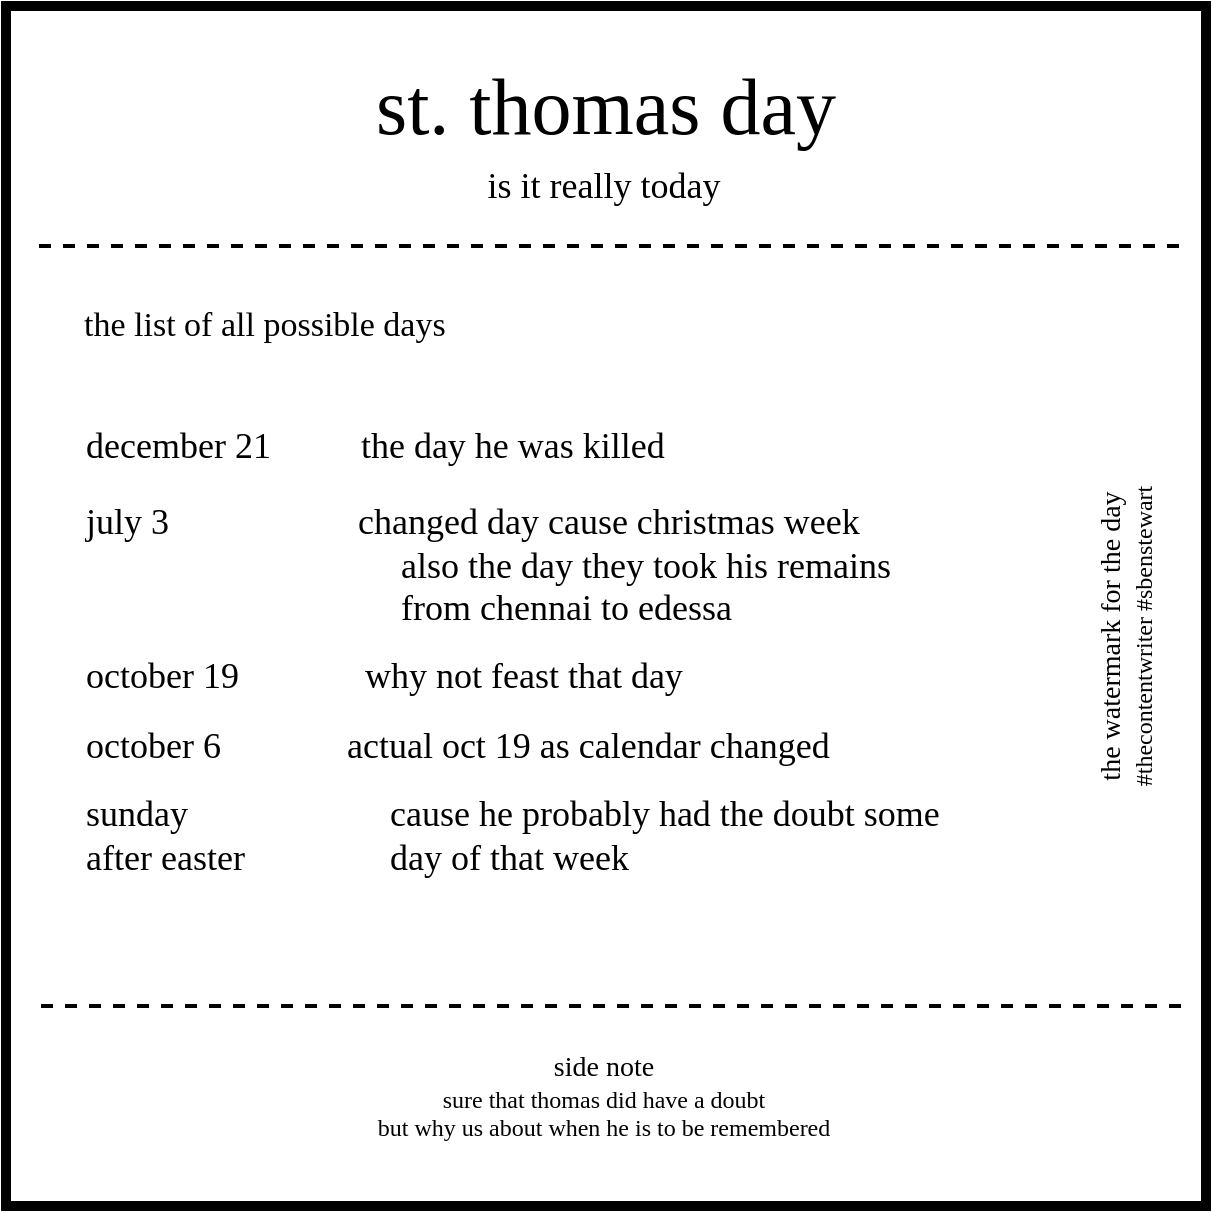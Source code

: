 <mxfile version="12.4.3" type="device" pages="1"><diagram id="dX7Dphyso45SB9-RoEhv" name="Page-1"><mxGraphModel dx="742" dy="523" grid="1" gridSize="10" guides="1" tooltips="1" connect="1" arrows="1" fold="1" page="1" pageScale="1" pageWidth="827" pageHeight="1169" math="0" shadow="0"><root><mxCell id="0"/><mxCell id="1" parent="0"/><mxCell id="nfxZPmU7g6QgWNAvG-ER-2" value="" style="whiteSpace=wrap;html=1;aspect=fixed;strokeWidth=5;" parent="1" vertex="1"><mxGeometry x="210" y="90" width="600" height="600" as="geometry"/></mxCell><mxCell id="8b6ggLF4gSHIukh4vJdm-18" value="&lt;font face=&quot;xkcd&quot;&gt;&lt;span style=&quot;font-size: 40px&quot;&gt;st. thomas day&lt;/span&gt;&lt;br&gt;&lt;/font&gt;" style="text;html=1;strokeColor=none;fillColor=none;align=center;verticalAlign=middle;whiteSpace=wrap;rounded=0;" parent="1" vertex="1"><mxGeometry x="300" y="130" width="420" height="20" as="geometry"/></mxCell><mxCell id="8b6ggLF4gSHIukh4vJdm-24" value="&lt;font face=&quot;xkcd&quot;&gt;&lt;span style=&quot;font-size: 18px&quot;&gt;is it really today&lt;/span&gt;&lt;br&gt;&lt;/font&gt;" style="text;html=1;strokeColor=none;fillColor=none;align=center;verticalAlign=middle;whiteSpace=wrap;rounded=0;" parent="1" vertex="1"><mxGeometry x="269" y="170" width="480" height="20" as="geometry"/></mxCell><mxCell id="8b6ggLF4gSHIukh4vJdm-30" value="" style="endArrow=none;dashed=1;html=1;strokeWidth=2;" parent="1" edge="1"><mxGeometry width="50" height="50" relative="1" as="geometry"><mxPoint x="796.5" y="210" as="sourcePoint"/><mxPoint x="221.5" y="210" as="targetPoint"/></mxGeometry></mxCell><mxCell id="k-dpR7HA_-HZ3Fbqk2lw-16" value="" style="endArrow=none;dashed=1;html=1;strokeWidth=2;" parent="1" edge="1"><mxGeometry width="50" height="50" relative="1" as="geometry"><mxPoint x="797.5" y="590" as="sourcePoint"/><mxPoint x="222.5" y="590" as="targetPoint"/></mxGeometry></mxCell><mxCell id="k-dpR7HA_-HZ3Fbqk2lw-17" value="&lt;font face=&quot;xkcd&quot;&gt;&lt;span style=&quot;font-size: 14px&quot;&gt;side note&lt;/span&gt;&lt;/font&gt;&lt;font face=&quot;xkcd&quot;&gt;&lt;br&gt;sure that thomas did have a doubt&lt;br&gt;but why us about when he is to be remembered&lt;br&gt;&lt;/font&gt;" style="text;html=1;strokeColor=none;fillColor=none;align=center;verticalAlign=middle;whiteSpace=wrap;rounded=0;" parent="1" vertex="1"><mxGeometry x="315" y="600" width="388" height="70" as="geometry"/></mxCell><mxCell id="euaHSMH8fYii958cPEId-22" style="edgeStyle=orthogonalEdgeStyle;rounded=0;orthogonalLoop=1;jettySize=auto;html=1;exitX=0.5;exitY=1;exitDx=0;exitDy=0;strokeWidth=2;" parent="1" edge="1"><mxGeometry relative="1" as="geometry"><mxPoint x="661" y="451" as="sourcePoint"/><mxPoint x="661" y="451" as="targetPoint"/></mxGeometry></mxCell><mxCell id="pKVuHFSoDqtFi99w7tCS-15" value="&lt;font face=&quot;xkcd&quot;&gt;&lt;span style=&quot;font-size: 14px&quot;&gt;the watermark for the day&lt;br&gt;&lt;/span&gt;#thecontentwriter #sbenstewart&lt;br&gt;&lt;/font&gt;" style="text;html=1;strokeColor=none;fillColor=none;align=center;verticalAlign=middle;whiteSpace=wrap;rounded=0;rotation=-90;" parent="1" vertex="1"><mxGeometry x="625" y="395" width="290" height="20" as="geometry"/></mxCell><mxCell id="TsF0F8988mKHhvK-DCjH-2" value="the list of all possible days" style="text;html=1;strokeColor=none;fillColor=none;align=left;verticalAlign=middle;whiteSpace=wrap;rounded=0;fontFamily=xkcd;fontSize=17;" vertex="1" parent="1"><mxGeometry x="247" y="240" width="332" height="20" as="geometry"/></mxCell><mxCell id="TsF0F8988mKHhvK-DCjH-3" value="&lt;div&gt;&lt;span style=&quot;font-size: 18px ; font-family: &amp;#34;xkcd&amp;#34;&quot;&gt;july 3&amp;nbsp; &amp;nbsp; &amp;nbsp; &amp;nbsp; &amp;nbsp; &amp;nbsp; &amp;nbsp; &amp;nbsp; &amp;nbsp; &amp;nbsp; &amp;nbsp;changed day cause christmas week&lt;/span&gt;&lt;/div&gt;&lt;div&gt;&lt;span style=&quot;font-size: 18px ; font-family: &amp;#34;xkcd&amp;#34;&quot;&gt;&amp;nbsp; &amp;nbsp; &amp;nbsp; &amp;nbsp; &amp;nbsp; &amp;nbsp; &amp;nbsp; &amp;nbsp; &amp;nbsp; &amp;nbsp; &amp;nbsp; &amp;nbsp; &amp;nbsp; &amp;nbsp; &amp;nbsp; &amp;nbsp; &amp;nbsp; &amp;nbsp;also the day they took his remains&lt;/span&gt;&lt;/div&gt;&lt;div&gt;&lt;span style=&quot;font-size: 18px ; font-family: &amp;#34;xkcd&amp;#34;&quot;&gt;&amp;nbsp; &amp;nbsp; &amp;nbsp; &amp;nbsp; &amp;nbsp; &amp;nbsp; &amp;nbsp; &amp;nbsp; &amp;nbsp; &amp;nbsp; &amp;nbsp; &amp;nbsp; &amp;nbsp; &amp;nbsp; &amp;nbsp; &amp;nbsp; &amp;nbsp; &amp;nbsp;from chennai to edessa&lt;/span&gt;&lt;/div&gt;" style="text;html=1;strokeColor=none;fillColor=none;align=left;verticalAlign=middle;whiteSpace=wrap;rounded=0;" vertex="1" parent="1"><mxGeometry x="248" y="340" width="480" height="60" as="geometry"/></mxCell><mxCell id="TsF0F8988mKHhvK-DCjH-4" value="&lt;div&gt;&lt;span style=&quot;font-size: 18px ; font-family: &amp;#34;xkcd&amp;#34;&quot;&gt;december 21&amp;nbsp; &amp;nbsp; &amp;nbsp; &amp;nbsp; &amp;nbsp; the day he was killed&lt;/span&gt;&lt;/div&gt;" style="text;html=1;strokeColor=none;fillColor=none;align=left;verticalAlign=middle;whiteSpace=wrap;rounded=0;" vertex="1" parent="1"><mxGeometry x="248" y="300" width="480" height="20" as="geometry"/></mxCell><mxCell id="TsF0F8988mKHhvK-DCjH-5" value="&lt;div&gt;&lt;span style=&quot;font-size: 18px ; font-family: &amp;#34;xkcd&amp;#34;&quot;&gt;october 19&amp;nbsp; &amp;nbsp; &amp;nbsp; &amp;nbsp; &amp;nbsp; &amp;nbsp; &amp;nbsp; why not feast that day&lt;/span&gt;&lt;/div&gt;" style="text;html=1;strokeColor=none;fillColor=none;align=left;verticalAlign=middle;whiteSpace=wrap;rounded=0;" vertex="1" parent="1"><mxGeometry x="248" y="415" width="480" height="20" as="geometry"/></mxCell><mxCell id="TsF0F8988mKHhvK-DCjH-6" value="&lt;div&gt;&lt;span style=&quot;font-size: 18px ; font-family: &amp;#34;xkcd&amp;#34;&quot;&gt;october 6&amp;nbsp; &amp;nbsp; &amp;nbsp; &amp;nbsp; &amp;nbsp; &amp;nbsp; &amp;nbsp; actual oct 19 as calendar changed&lt;/span&gt;&lt;/div&gt;" style="text;html=1;strokeColor=none;fillColor=none;align=left;verticalAlign=middle;whiteSpace=wrap;rounded=0;" vertex="1" parent="1"><mxGeometry x="248" y="450" width="480" height="20" as="geometry"/></mxCell><mxCell id="TsF0F8988mKHhvK-DCjH-7" value="&lt;div&gt;&lt;span style=&quot;font-size: 18px ; font-family: &amp;#34;xkcd&amp;#34;&quot;&gt;sunday&amp;nbsp;&lt;/span&gt;&lt;/div&gt;&lt;div&gt;&lt;span style=&quot;font-size: 18px ; font-family: &amp;#34;xkcd&amp;#34;&quot;&gt;after easter&amp;nbsp;&lt;/span&gt;&lt;/div&gt;" style="text;html=1;strokeColor=none;fillColor=none;align=left;verticalAlign=middle;whiteSpace=wrap;rounded=0;" vertex="1" parent="1"><mxGeometry x="248" y="490" width="132" height="30" as="geometry"/></mxCell><mxCell id="TsF0F8988mKHhvK-DCjH-8" value="&lt;div&gt;&lt;font face=&quot;xkcd&quot;&gt;&lt;span style=&quot;font-size: 18px&quot;&gt;cause he probably had the doubt some day of that week&lt;/span&gt;&lt;/font&gt;&lt;/div&gt;" style="text;html=1;strokeColor=none;fillColor=none;align=left;verticalAlign=middle;whiteSpace=wrap;rounded=0;" vertex="1" parent="1"><mxGeometry x="400" y="490" width="300" height="30" as="geometry"/></mxCell></root></mxGraphModel></diagram></mxfile>
